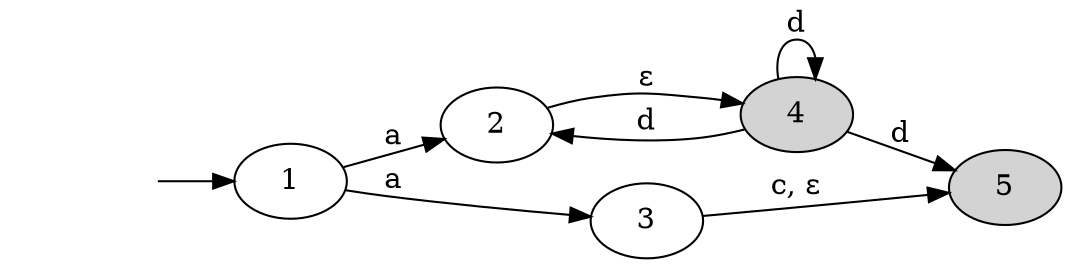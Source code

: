 digraph {
    rankdir="LR";

    entry [style=invis];
    4, 5 [style=filled];

    entry -> 1;
    1 -> 2, 3 [label="a"];
    2 -> 4 [label=<&epsilon;>];
    4 -> 2, 5, 4 [label="d"];
    3 -> 5 [label=<c, &epsilon;>];
}
